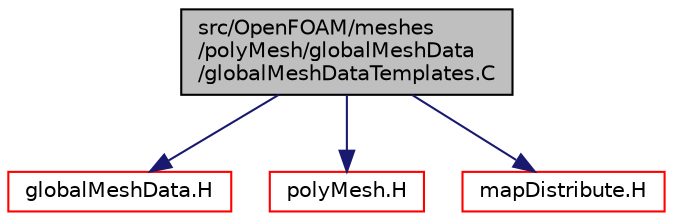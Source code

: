 digraph "src/OpenFOAM/meshes/polyMesh/globalMeshData/globalMeshDataTemplates.C"
{
  bgcolor="transparent";
  edge [fontname="Helvetica",fontsize="10",labelfontname="Helvetica",labelfontsize="10"];
  node [fontname="Helvetica",fontsize="10",shape=record];
  Node0 [label="src/OpenFOAM/meshes\l/polyMesh/globalMeshData\l/globalMeshDataTemplates.C",height=0.2,width=0.4,color="black", fillcolor="grey75", style="filled", fontcolor="black"];
  Node0 -> Node1 [color="midnightblue",fontsize="10",style="solid",fontname="Helvetica"];
  Node1 [label="globalMeshData.H",height=0.2,width=0.4,color="red",URL="$a12293.html"];
  Node0 -> Node192 [color="midnightblue",fontsize="10",style="solid",fontname="Helvetica"];
  Node192 [label="polyMesh.H",height=0.2,width=0.4,color="red",URL="$a12398.html"];
  Node0 -> Node248 [color="midnightblue",fontsize="10",style="solid",fontname="Helvetica"];
  Node248 [label="mapDistribute.H",height=0.2,width=0.4,color="red",URL="$a12335.html"];
}
